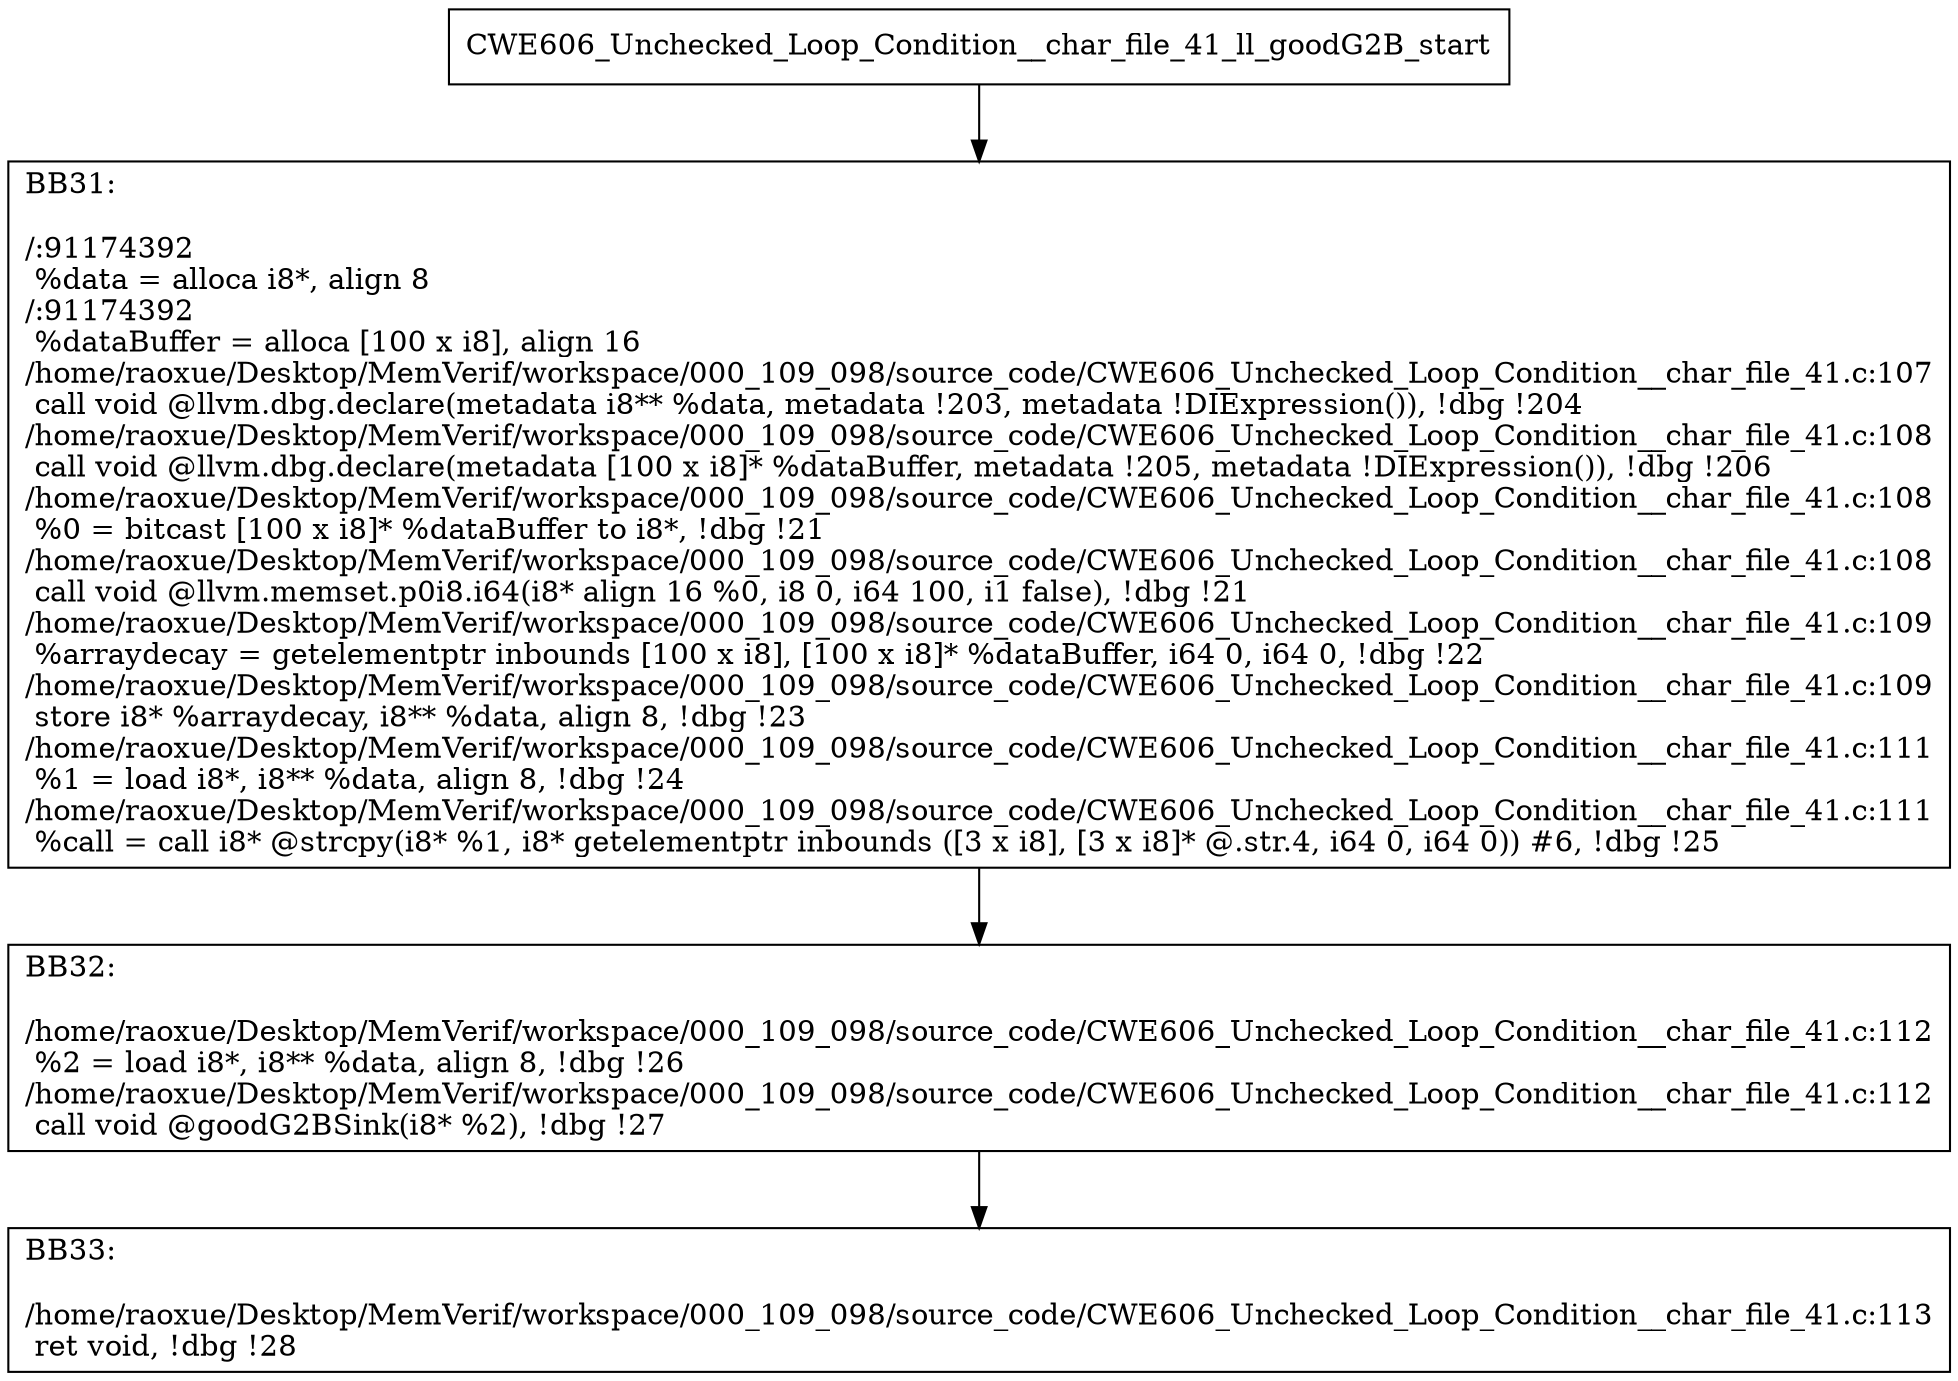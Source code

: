 digraph "CFG for'CWE606_Unchecked_Loop_Condition__char_file_41_ll_goodG2B' function" {
	BBCWE606_Unchecked_Loop_Condition__char_file_41_ll_goodG2B_start[shape=record,label="{CWE606_Unchecked_Loop_Condition__char_file_41_ll_goodG2B_start}"];
	BBCWE606_Unchecked_Loop_Condition__char_file_41_ll_goodG2B_start-> CWE606_Unchecked_Loop_Condition__char_file_41_ll_goodG2BBB31;
	CWE606_Unchecked_Loop_Condition__char_file_41_ll_goodG2BBB31 [shape=record, label="{BB31:\l\l/:91174392\l
  %data = alloca i8*, align 8\l
/:91174392\l
  %dataBuffer = alloca [100 x i8], align 16\l
/home/raoxue/Desktop/MemVerif/workspace/000_109_098/source_code/CWE606_Unchecked_Loop_Condition__char_file_41.c:107\l
  call void @llvm.dbg.declare(metadata i8** %data, metadata !203, metadata !DIExpression()), !dbg !204\l
/home/raoxue/Desktop/MemVerif/workspace/000_109_098/source_code/CWE606_Unchecked_Loop_Condition__char_file_41.c:108\l
  call void @llvm.dbg.declare(metadata [100 x i8]* %dataBuffer, metadata !205, metadata !DIExpression()), !dbg !206\l
/home/raoxue/Desktop/MemVerif/workspace/000_109_098/source_code/CWE606_Unchecked_Loop_Condition__char_file_41.c:108\l
  %0 = bitcast [100 x i8]* %dataBuffer to i8*, !dbg !21\l
/home/raoxue/Desktop/MemVerif/workspace/000_109_098/source_code/CWE606_Unchecked_Loop_Condition__char_file_41.c:108\l
  call void @llvm.memset.p0i8.i64(i8* align 16 %0, i8 0, i64 100, i1 false), !dbg !21\l
/home/raoxue/Desktop/MemVerif/workspace/000_109_098/source_code/CWE606_Unchecked_Loop_Condition__char_file_41.c:109\l
  %arraydecay = getelementptr inbounds [100 x i8], [100 x i8]* %dataBuffer, i64 0, i64 0, !dbg !22\l
/home/raoxue/Desktop/MemVerif/workspace/000_109_098/source_code/CWE606_Unchecked_Loop_Condition__char_file_41.c:109\l
  store i8* %arraydecay, i8** %data, align 8, !dbg !23\l
/home/raoxue/Desktop/MemVerif/workspace/000_109_098/source_code/CWE606_Unchecked_Loop_Condition__char_file_41.c:111\l
  %1 = load i8*, i8** %data, align 8, !dbg !24\l
/home/raoxue/Desktop/MemVerif/workspace/000_109_098/source_code/CWE606_Unchecked_Loop_Condition__char_file_41.c:111\l
  %call = call i8* @strcpy(i8* %1, i8* getelementptr inbounds ([3 x i8], [3 x i8]* @.str.4, i64 0, i64 0)) #6, !dbg !25\l
}"];
	CWE606_Unchecked_Loop_Condition__char_file_41_ll_goodG2BBB31-> CWE606_Unchecked_Loop_Condition__char_file_41_ll_goodG2BBB32;
	CWE606_Unchecked_Loop_Condition__char_file_41_ll_goodG2BBB32 [shape=record, label="{BB32:\l\l/home/raoxue/Desktop/MemVerif/workspace/000_109_098/source_code/CWE606_Unchecked_Loop_Condition__char_file_41.c:112\l
  %2 = load i8*, i8** %data, align 8, !dbg !26\l
/home/raoxue/Desktop/MemVerif/workspace/000_109_098/source_code/CWE606_Unchecked_Loop_Condition__char_file_41.c:112\l
  call void @goodG2BSink(i8* %2), !dbg !27\l
}"];
	CWE606_Unchecked_Loop_Condition__char_file_41_ll_goodG2BBB32-> CWE606_Unchecked_Loop_Condition__char_file_41_ll_goodG2BBB33;
	CWE606_Unchecked_Loop_Condition__char_file_41_ll_goodG2BBB33 [shape=record, label="{BB33:\l\l/home/raoxue/Desktop/MemVerif/workspace/000_109_098/source_code/CWE606_Unchecked_Loop_Condition__char_file_41.c:113\l
  ret void, !dbg !28\l
}"];
}
